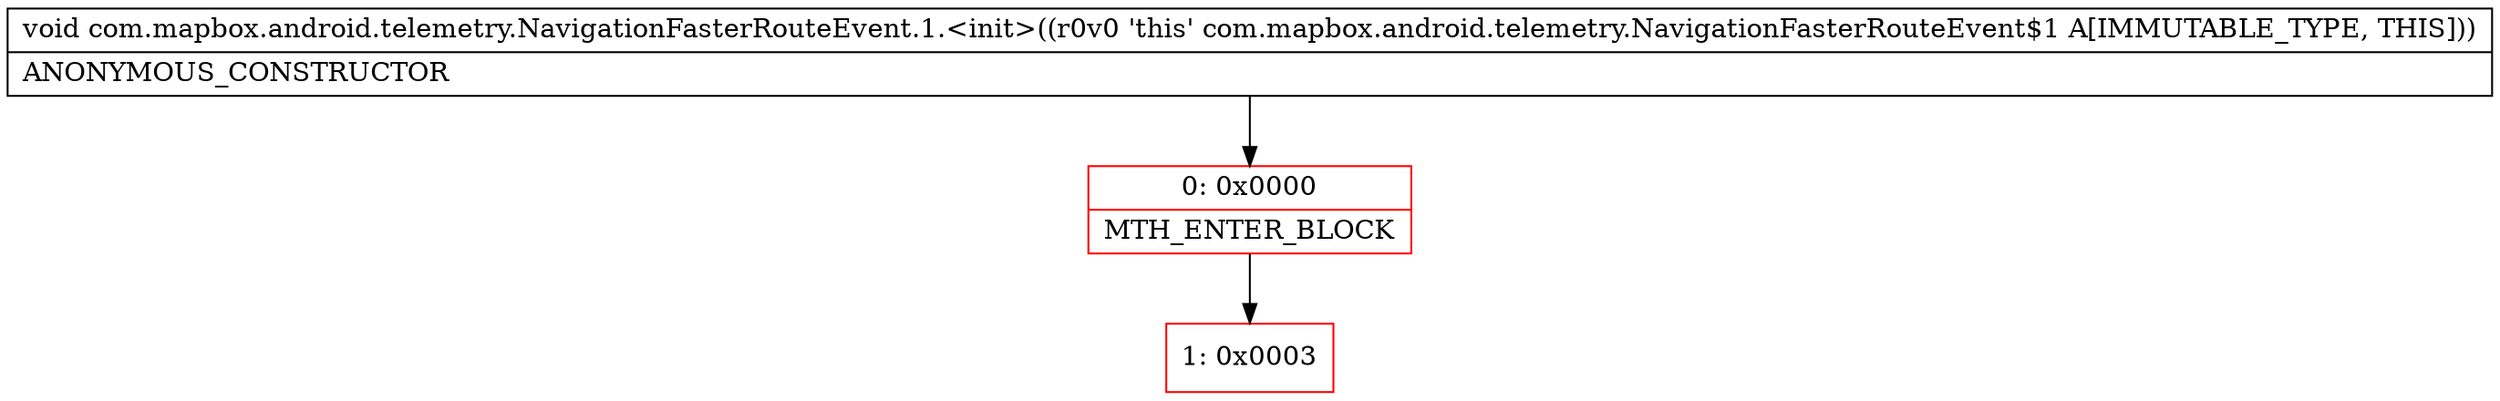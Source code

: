 digraph "CFG forcom.mapbox.android.telemetry.NavigationFasterRouteEvent.1.\<init\>()V" {
subgraph cluster_Region_1353816483 {
label = "R(0)";
node [shape=record,color=blue];
}
Node_0 [shape=record,color=red,label="{0\:\ 0x0000|MTH_ENTER_BLOCK\l}"];
Node_1 [shape=record,color=red,label="{1\:\ 0x0003}"];
MethodNode[shape=record,label="{void com.mapbox.android.telemetry.NavigationFasterRouteEvent.1.\<init\>((r0v0 'this' com.mapbox.android.telemetry.NavigationFasterRouteEvent$1 A[IMMUTABLE_TYPE, THIS]))  | ANONYMOUS_CONSTRUCTOR\l}"];
MethodNode -> Node_0;
Node_0 -> Node_1;
}

